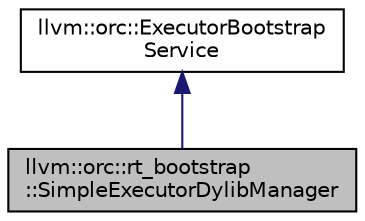 digraph "llvm::orc::rt_bootstrap::SimpleExecutorDylibManager"
{
 // LATEX_PDF_SIZE
  bgcolor="transparent";
  edge [fontname="Helvetica",fontsize="10",labelfontname="Helvetica",labelfontsize="10"];
  node [fontname="Helvetica",fontsize="10",shape=record];
  Node1 [label="llvm::orc::rt_bootstrap\l::SimpleExecutorDylibManager",height=0.2,width=0.4,color="black", fillcolor="grey75", style="filled", fontcolor="black",tooltip="Simple page-based allocator."];
  Node2 -> Node1 [dir="back",color="midnightblue",fontsize="10",style="solid",fontname="Helvetica"];
  Node2 [label="llvm::orc::ExecutorBootstrap\lService",height=0.2,width=0.4,color="black",URL="$classllvm_1_1orc_1_1ExecutorBootstrapService.html",tooltip=" "];
}
